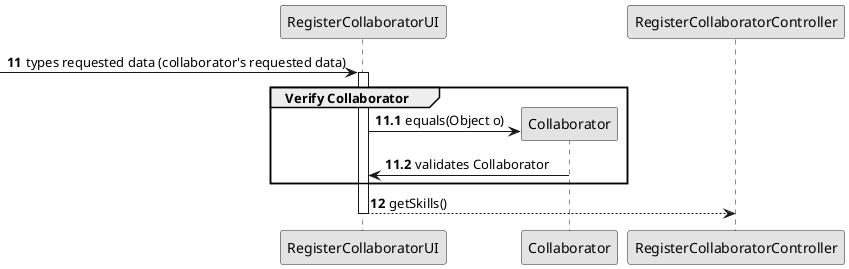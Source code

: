 @startuml
skinparam monochrome true
skinparam packageStyle rectangle
skinparam shadowing false

participant "RegisterCollaboratorUI" as UI
participant "Collaborator" as CO
participant "RegisterCollaboratorController" as CTL

autonumber 11
-> UI: types requested data (collaborator's requested data)

autonumber 11.1
activate UI
    group Verify Collaborator

        UI -> CO**: equals(Object o)
        CO -> UI: validates Collaborator
    end

    autonumber 12
    UI --> CTL : getSkills()
deactivate UI


@enduml